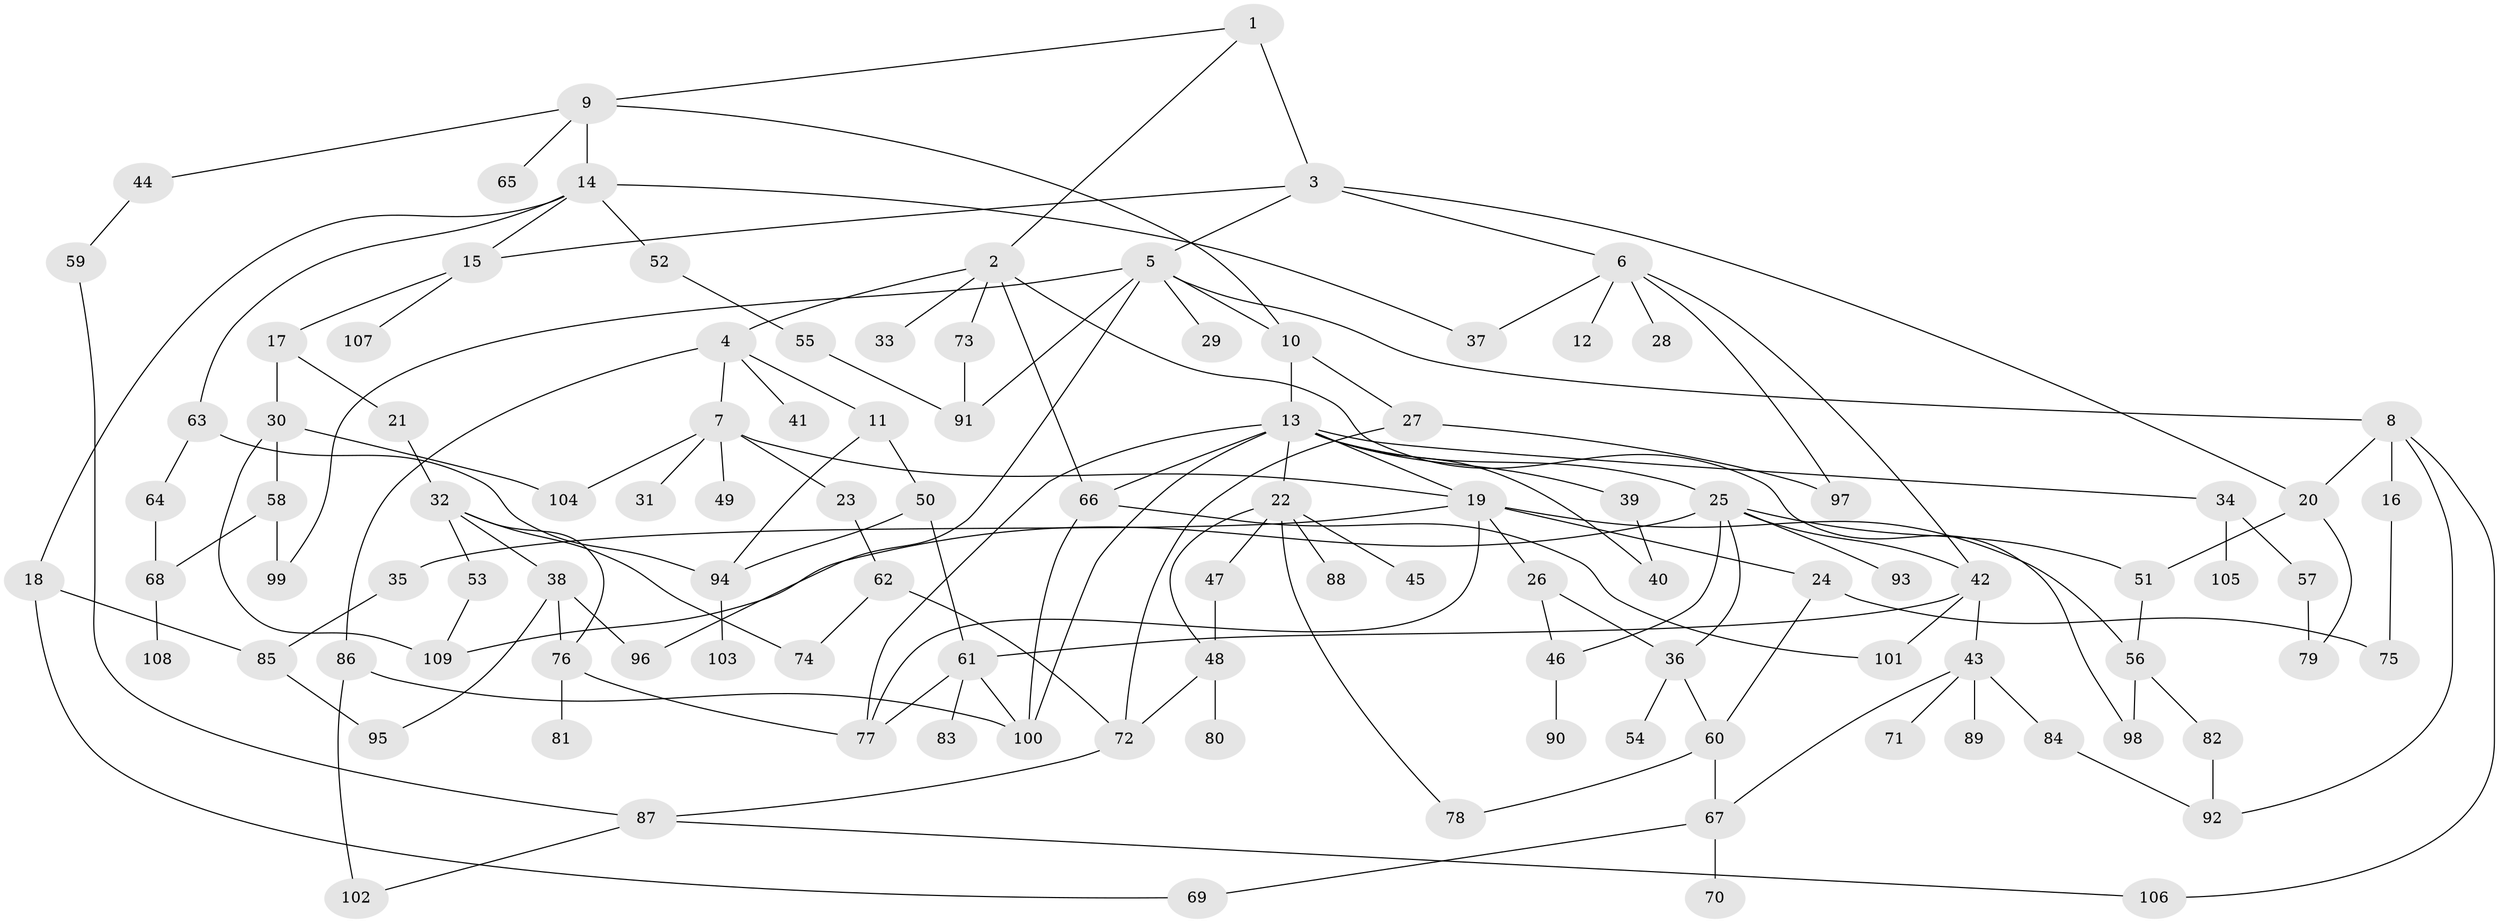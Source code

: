 // coarse degree distribution, {3: 0.17105263157894737, 6: 0.039473684210526314, 9: 0.013157894736842105, 4: 0.09210526315789473, 8: 0.039473684210526314, 5: 0.11842105263157894, 2: 0.23684210526315788, 1: 0.25, 7: 0.02631578947368421, 10: 0.013157894736842105}
// Generated by graph-tools (version 1.1) at 2025/23/03/03/25 07:23:34]
// undirected, 109 vertices, 158 edges
graph export_dot {
graph [start="1"]
  node [color=gray90,style=filled];
  1;
  2;
  3;
  4;
  5;
  6;
  7;
  8;
  9;
  10;
  11;
  12;
  13;
  14;
  15;
  16;
  17;
  18;
  19;
  20;
  21;
  22;
  23;
  24;
  25;
  26;
  27;
  28;
  29;
  30;
  31;
  32;
  33;
  34;
  35;
  36;
  37;
  38;
  39;
  40;
  41;
  42;
  43;
  44;
  45;
  46;
  47;
  48;
  49;
  50;
  51;
  52;
  53;
  54;
  55;
  56;
  57;
  58;
  59;
  60;
  61;
  62;
  63;
  64;
  65;
  66;
  67;
  68;
  69;
  70;
  71;
  72;
  73;
  74;
  75;
  76;
  77;
  78;
  79;
  80;
  81;
  82;
  83;
  84;
  85;
  86;
  87;
  88;
  89;
  90;
  91;
  92;
  93;
  94;
  95;
  96;
  97;
  98;
  99;
  100;
  101;
  102;
  103;
  104;
  105;
  106;
  107;
  108;
  109;
  1 -- 2;
  1 -- 3;
  1 -- 9;
  2 -- 4;
  2 -- 33;
  2 -- 73;
  2 -- 66;
  2 -- 98;
  3 -- 5;
  3 -- 6;
  3 -- 20;
  3 -- 15;
  4 -- 7;
  4 -- 11;
  4 -- 41;
  4 -- 86;
  5 -- 8;
  5 -- 29;
  5 -- 96;
  5 -- 10;
  5 -- 99;
  5 -- 91;
  6 -- 12;
  6 -- 28;
  6 -- 37;
  6 -- 42;
  6 -- 97;
  7 -- 23;
  7 -- 31;
  7 -- 49;
  7 -- 104;
  7 -- 19;
  8 -- 16;
  8 -- 106;
  8 -- 20;
  8 -- 92;
  9 -- 10;
  9 -- 14;
  9 -- 44;
  9 -- 65;
  10 -- 13;
  10 -- 27;
  11 -- 50;
  11 -- 94;
  13 -- 19;
  13 -- 22;
  13 -- 25;
  13 -- 34;
  13 -- 39;
  13 -- 40;
  13 -- 66;
  13 -- 77;
  13 -- 100;
  14 -- 15;
  14 -- 18;
  14 -- 52;
  14 -- 63;
  14 -- 37;
  15 -- 17;
  15 -- 107;
  16 -- 75;
  17 -- 21;
  17 -- 30;
  18 -- 69;
  18 -- 85;
  19 -- 24;
  19 -- 26;
  19 -- 35;
  19 -- 56;
  19 -- 77;
  20 -- 51;
  20 -- 79;
  21 -- 32;
  22 -- 45;
  22 -- 47;
  22 -- 48;
  22 -- 88;
  22 -- 78;
  23 -- 62;
  24 -- 75;
  24 -- 60;
  25 -- 36;
  25 -- 46;
  25 -- 93;
  25 -- 42;
  25 -- 51;
  25 -- 109;
  26 -- 36;
  26 -- 46;
  27 -- 97;
  27 -- 72;
  30 -- 58;
  30 -- 104;
  30 -- 109;
  32 -- 38;
  32 -- 53;
  32 -- 76;
  32 -- 74;
  34 -- 57;
  34 -- 105;
  35 -- 85;
  36 -- 54;
  36 -- 60;
  38 -- 95;
  38 -- 96;
  38 -- 76;
  39 -- 40;
  42 -- 43;
  42 -- 61;
  42 -- 101;
  43 -- 71;
  43 -- 84;
  43 -- 89;
  43 -- 67;
  44 -- 59;
  46 -- 90;
  47 -- 48;
  48 -- 80;
  48 -- 72;
  50 -- 61;
  50 -- 94;
  51 -- 56;
  52 -- 55;
  53 -- 109;
  55 -- 91;
  56 -- 82;
  56 -- 98;
  57 -- 79;
  58 -- 68;
  58 -- 99;
  59 -- 87;
  60 -- 67;
  60 -- 78;
  61 -- 83;
  61 -- 100;
  61 -- 77;
  62 -- 72;
  62 -- 74;
  63 -- 64;
  63 -- 94;
  64 -- 68;
  66 -- 101;
  66 -- 100;
  67 -- 70;
  67 -- 69;
  68 -- 108;
  72 -- 87;
  73 -- 91;
  76 -- 81;
  76 -- 77;
  82 -- 92;
  84 -- 92;
  85 -- 95;
  86 -- 102;
  86 -- 100;
  87 -- 106;
  87 -- 102;
  94 -- 103;
}
